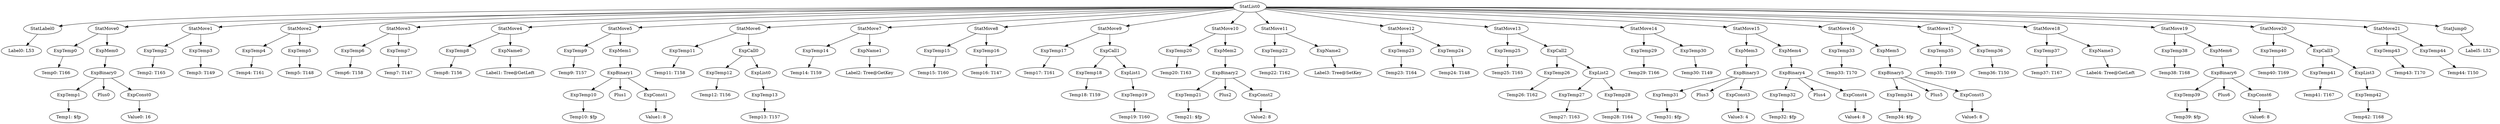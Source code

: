 digraph {
	ordering = out;
	StatJump0 -> "Label5: L52";
	ExpTemp44 -> "Temp44: T150";
	StatMove21 -> ExpTemp43;
	StatMove21 -> ExpTemp44;
	ExpList3 -> ExpTemp42;
	ExpTemp42 -> "Temp42: T168";
	ExpCall3 -> ExpTemp41;
	ExpCall3 -> ExpList3;
	StatMove2 -> ExpTemp4;
	StatMove2 -> ExpTemp5;
	ExpCall1 -> ExpTemp18;
	ExpCall1 -> ExpList1;
	StatMove8 -> ExpTemp15;
	StatMove8 -> ExpTemp16;
	StatMove0 -> ExpTemp0;
	StatMove0 -> ExpMem0;
	ExpTemp32 -> "Temp32: $fp";
	ExpName1 -> "Label2: Tree@GetKey";
	ExpList0 -> ExpTemp13;
	StatMove10 -> ExpTemp20;
	StatMove10 -> ExpMem2;
	ExpCall2 -> ExpTemp26;
	ExpCall2 -> ExpList2;
	ExpTemp16 -> "Temp16: T147";
	ExpBinary6 -> ExpTemp39;
	ExpBinary6 -> Plus6;
	ExpBinary6 -> ExpConst6;
	ExpTemp13 -> "Temp13: T157";
	ExpTemp21 -> "Temp21: $fp";
	ExpCall0 -> ExpTemp12;
	ExpCall0 -> ExpList0;
	StatMove14 -> ExpTemp29;
	StatMove14 -> ExpTemp30;
	StatMove6 -> ExpTemp11;
	StatMove6 -> ExpCall0;
	ExpTemp6 -> "Temp6: T158";
	StatMove9 -> ExpTemp17;
	StatMove9 -> ExpCall1;
	ExpMem1 -> ExpBinary1;
	ExpTemp34 -> "Temp34: $fp";
	ExpConst6 -> "Value6: 8";
	ExpBinary1 -> ExpTemp10;
	ExpBinary1 -> Plus1;
	ExpBinary1 -> ExpConst1;
	StatMove1 -> ExpTemp2;
	StatMove1 -> ExpTemp3;
	ExpTemp8 -> "Temp8: T156";
	ExpTemp18 -> "Temp18: T159";
	ExpTemp31 -> "Temp31: $fp";
	ExpTemp10 -> "Temp10: $fp";
	ExpTemp2 -> "Temp2: T165";
	ExpConst0 -> "Value0: 16";
	ExpTemp19 -> "Temp19: T160";
	StatLabel0 -> "Label0: L53";
	ExpBinary2 -> ExpTemp21;
	ExpBinary2 -> Plus2;
	ExpBinary2 -> ExpConst2;
	ExpMem5 -> ExpBinary5;
	StatList0 -> StatLabel0;
	StatList0 -> StatMove0;
	StatList0 -> StatMove1;
	StatList0 -> StatMove2;
	StatList0 -> StatMove3;
	StatList0 -> StatMove4;
	StatList0 -> StatMove5;
	StatList0 -> StatMove6;
	StatList0 -> StatMove7;
	StatList0 -> StatMove8;
	StatList0 -> StatMove9;
	StatList0 -> StatMove10;
	StatList0 -> StatMove11;
	StatList0 -> StatMove12;
	StatList0 -> StatMove13;
	StatList0 -> StatMove14;
	StatList0 -> StatMove15;
	StatList0 -> StatMove16;
	StatList0 -> StatMove17;
	StatList0 -> StatMove18;
	StatList0 -> StatMove19;
	StatList0 -> StatMove20;
	StatList0 -> StatMove21;
	StatList0 -> StatJump0;
	StatMove20 -> ExpTemp40;
	StatMove20 -> ExpCall3;
	ExpTemp0 -> "Temp0: T166";
	ExpTemp7 -> "Temp7: T147";
	ExpTemp12 -> "Temp12: T156";
	ExpTemp33 -> "Temp33: T170";
	ExpMem2 -> ExpBinary2;
	ExpBinary0 -> ExpTemp1;
	ExpBinary0 -> Plus0;
	ExpBinary0 -> ExpConst0;
	ExpTemp17 -> "Temp17: T161";
	ExpTemp23 -> "Temp23: T164";
	ExpTemp9 -> "Temp9: T157";
	ExpTemp3 -> "Temp3: T149";
	ExpTemp5 -> "Temp5: T148";
	ExpTemp11 -> "Temp11: T158";
	StatMove3 -> ExpTemp6;
	StatMove3 -> ExpTemp7;
	ExpTemp4 -> "Temp4: T161";
	ExpTemp20 -> "Temp20: T163";
	ExpName0 -> "Label1: Tree@GetLeft";
	StatMove7 -> ExpTemp14;
	StatMove7 -> ExpName1;
	ExpTemp15 -> "Temp15: T160";
	ExpTemp28 -> "Temp28: T164";
	StatMove19 -> ExpTemp38;
	StatMove19 -> ExpMem6;
	ExpMem0 -> ExpBinary0;
	ExpConst1 -> "Value1: 8";
	StatMove4 -> ExpTemp8;
	StatMove4 -> ExpName0;
	StatMove5 -> ExpTemp9;
	StatMove5 -> ExpMem1;
	ExpConst2 -> "Value2: 8";
	ExpTemp14 -> "Temp14: T159";
	StatMove12 -> ExpTemp23;
	StatMove12 -> ExpTemp24;
	StatMove15 -> ExpMem3;
	StatMove15 -> ExpMem4;
	ExpBinary3 -> ExpTemp31;
	ExpBinary3 -> Plus3;
	ExpBinary3 -> ExpConst3;
	StatMove11 -> ExpTemp22;
	StatMove11 -> ExpName2;
	ExpName2 -> "Label3: Tree@SetKey";
	ExpTemp24 -> "Temp24: T148";
	ExpMem6 -> ExpBinary6;
	ExpTemp25 -> "Temp25: T165";
	StatMove13 -> ExpTemp25;
	StatMove13 -> ExpCall2;
	ExpTemp27 -> "Temp27: T163";
	ExpTemp22 -> "Temp22: T162";
	ExpList2 -> ExpTemp27;
	ExpList2 -> ExpTemp28;
	ExpTemp29 -> "Temp29: T166";
	ExpTemp30 -> "Temp30: T149";
	ExpConst3 -> "Value3: 4";
	ExpMem3 -> ExpBinary3;
	ExpTemp37 -> "Temp37: T167";
	ExpConst4 -> "Value4: 8";
	ExpMem4 -> ExpBinary4;
	StatMove16 -> ExpTemp33;
	StatMove16 -> ExpMem5;
	ExpTemp43 -> "Temp43: T170";
	ExpBinary5 -> ExpTemp34;
	ExpBinary5 -> Plus5;
	ExpBinary5 -> ExpConst5;
	StatMove18 -> ExpTemp37;
	StatMove18 -> ExpName3;
	ExpConst5 -> "Value5: 8";
	ExpTemp39 -> "Temp39: $fp";
	ExpList1 -> ExpTemp19;
	ExpBinary4 -> ExpTemp32;
	ExpBinary4 -> Plus4;
	ExpBinary4 -> ExpConst4;
	ExpTemp1 -> "Temp1: $fp";
	ExpTemp35 -> "Temp35: T169";
	StatMove17 -> ExpTemp35;
	StatMove17 -> ExpTemp36;
	ExpTemp36 -> "Temp36: T150";
	ExpTemp40 -> "Temp40: T169";
	ExpName3 -> "Label4: Tree@GetLeft";
	ExpTemp38 -> "Temp38: T168";
	ExpTemp26 -> "Temp26: T162";
	ExpTemp41 -> "Temp41: T167";
}

